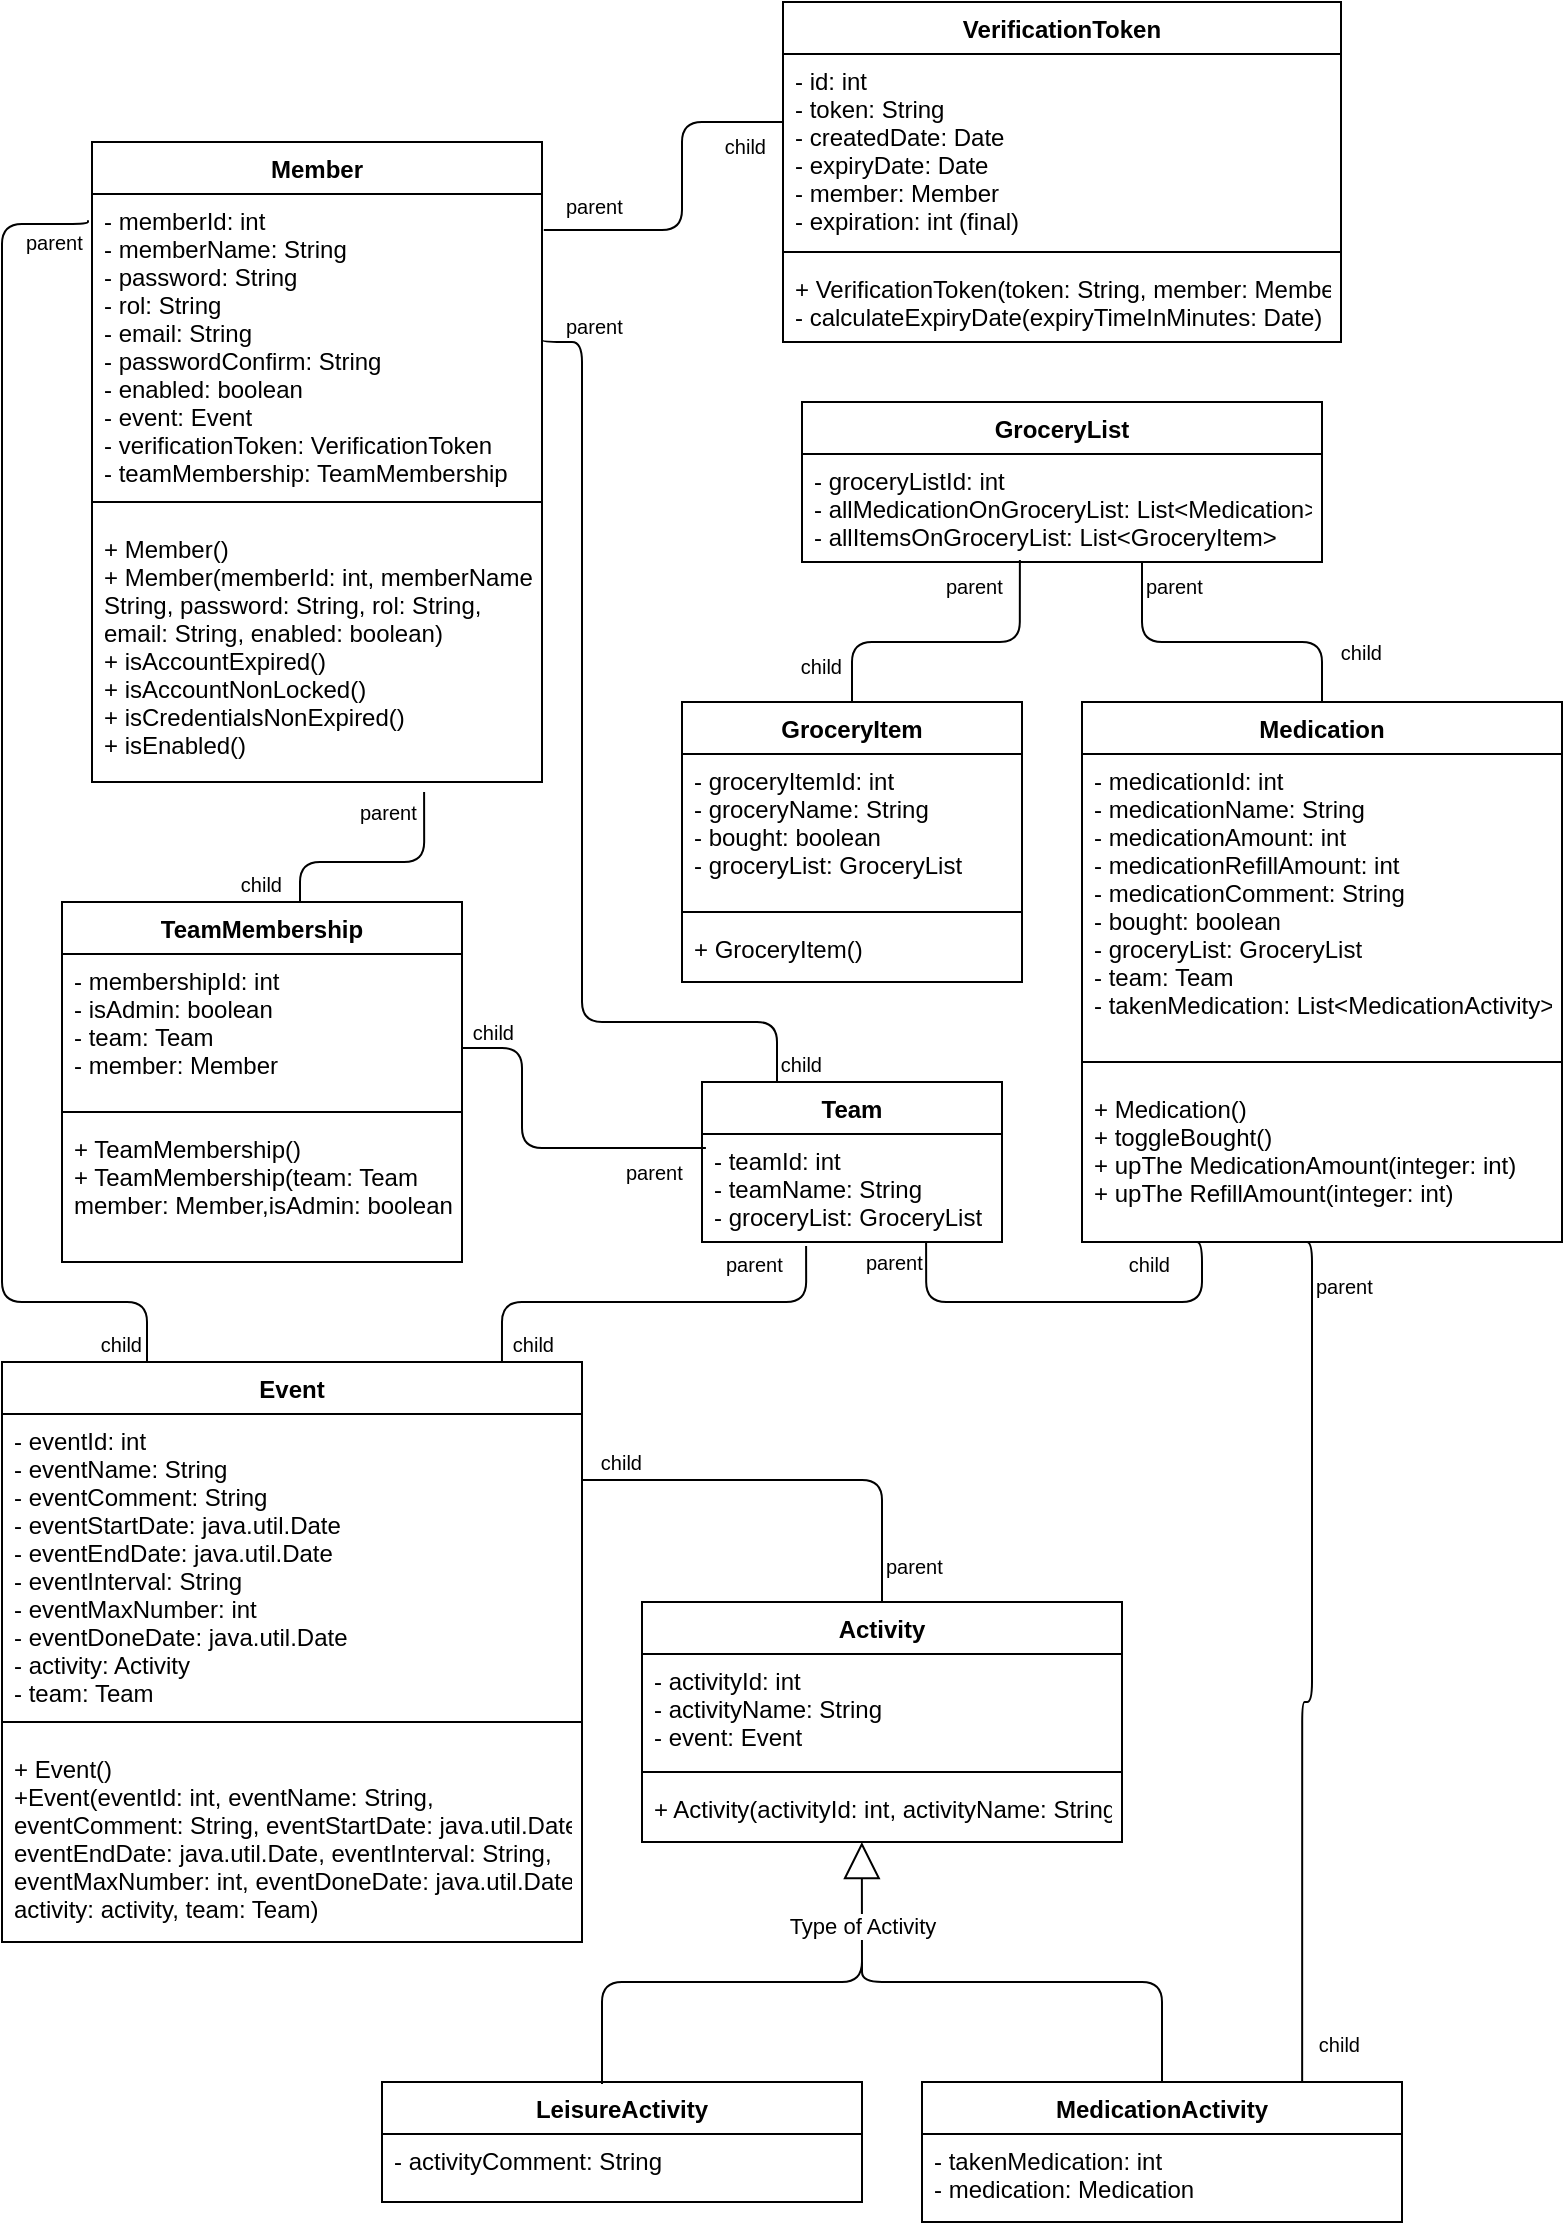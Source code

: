 <mxfile version="12.7.0" type="device"><diagram id="NTN5LHVNyU6EwuqLE52C" name="Page-1"><mxGraphModel dx="1038" dy="552" grid="1" gridSize="10" guides="1" tooltips="1" connect="1" arrows="1" fold="1" page="1" pageScale="1" pageWidth="827" pageHeight="1169" math="0" shadow="0"><root><mxCell id="0"/><mxCell id="1" parent="0"/><mxCell id="CPazjReugGjjzT76x_eo-3" value="Medication" style="swimlane;fontStyle=1;align=center;verticalAlign=top;childLayout=stackLayout;horizontal=1;startSize=26;horizontalStack=0;resizeParent=1;resizeParentMax=0;resizeLast=0;collapsible=1;marginBottom=0;" parent="1" vertex="1"><mxGeometry x="570" y="370" width="240" height="270" as="geometry"><mxRectangle x="180" y="110" width="90" height="26" as="alternateBounds"/></mxGeometry></mxCell><mxCell id="CPazjReugGjjzT76x_eo-4" value="- medicationId: int&#xA;- medicationName: String&#xA;- medicationAmount: int&#xA;- medicationRefillAmount: int&#xA;- medicationComment: String&#xA;- bought: boolean&#xA;- groceryList: GroceryList&#xA;- team: Team&#xA;- takenMedication: List&lt;MedicationActivity&gt;&#xA; &#xA;&#xA;&#xA;&#xA;&#xA;" style="text;strokeColor=none;fillColor=none;align=left;verticalAlign=top;spacingLeft=4;spacingRight=4;overflow=hidden;rotatable=0;points=[[0,0.5],[1,0.5]];portConstraint=eastwest;" parent="CPazjReugGjjzT76x_eo-3" vertex="1"><mxGeometry y="26" width="240" height="144" as="geometry"/></mxCell><mxCell id="CPazjReugGjjzT76x_eo-5" value="" style="line;strokeWidth=1;fillColor=none;align=left;verticalAlign=middle;spacingTop=-1;spacingLeft=3;spacingRight=3;rotatable=0;labelPosition=right;points=[];portConstraint=eastwest;" parent="CPazjReugGjjzT76x_eo-3" vertex="1"><mxGeometry y="170" width="240" height="20" as="geometry"/></mxCell><mxCell id="CPazjReugGjjzT76x_eo-6" value="+ Medication()&#xA;+ toggleBought()&#xA;+ upThe MedicationAmount(integer: int)&#xA;+ upThe RefillAmount(integer: int)&#xA;&#xA;" style="text;strokeColor=none;fillColor=none;align=left;verticalAlign=top;spacingLeft=4;spacingRight=4;overflow=hidden;rotatable=0;points=[[0,0.5],[1,0.5]];portConstraint=eastwest;" parent="CPazjReugGjjzT76x_eo-3" vertex="1"><mxGeometry y="190" width="240" height="80" as="geometry"/></mxCell><mxCell id="CPazjReugGjjzT76x_eo-11" value="Activity" style="swimlane;fontStyle=1;align=center;verticalAlign=top;childLayout=stackLayout;horizontal=1;startSize=26;horizontalStack=0;resizeParent=1;resizeParentMax=0;resizeLast=0;collapsible=1;marginBottom=0;" parent="1" vertex="1"><mxGeometry x="350" y="820" width="240" height="120" as="geometry"/></mxCell><mxCell id="CPazjReugGjjzT76x_eo-12" value="- activityId: int&#xA;- activityName: String&#xA;- event: Event&#xA;" style="text;strokeColor=none;fillColor=none;align=left;verticalAlign=top;spacingLeft=4;spacingRight=4;overflow=hidden;rotatable=0;points=[[0,0.5],[1,0.5]];portConstraint=eastwest;" parent="CPazjReugGjjzT76x_eo-11" vertex="1"><mxGeometry y="26" width="240" height="54" as="geometry"/></mxCell><mxCell id="CPazjReugGjjzT76x_eo-13" value="" style="line;strokeWidth=1;fillColor=none;align=left;verticalAlign=middle;spacingTop=-1;spacingLeft=3;spacingRight=3;rotatable=0;labelPosition=right;points=[];portConstraint=eastwest;" parent="CPazjReugGjjzT76x_eo-11" vertex="1"><mxGeometry y="80" width="240" height="10" as="geometry"/></mxCell><mxCell id="CPazjReugGjjzT76x_eo-14" value="+ Activity(activityId: int, activityName: String)" style="text;strokeColor=none;fillColor=none;align=left;verticalAlign=top;spacingLeft=4;spacingRight=4;overflow=hidden;rotatable=0;points=[[0,0.5],[1,0.5]];portConstraint=eastwest;" parent="CPazjReugGjjzT76x_eo-11" vertex="1"><mxGeometry y="90" width="240" height="30" as="geometry"/></mxCell><mxCell id="CPazjReugGjjzT76x_eo-15" value="LeisureActivity" style="swimlane;fontStyle=1;align=center;verticalAlign=top;childLayout=stackLayout;horizontal=1;startSize=26;horizontalStack=0;resizeParent=1;resizeParentMax=0;resizeLast=0;collapsible=1;marginBottom=0;" parent="1" vertex="1"><mxGeometry x="220" y="1060" width="240" height="60" as="geometry"/></mxCell><mxCell id="CPazjReugGjjzT76x_eo-16" value="- activityComment: String&#xA;" style="text;strokeColor=none;fillColor=none;align=left;verticalAlign=top;spacingLeft=4;spacingRight=4;overflow=hidden;rotatable=0;points=[[0,0.5],[1,0.5]];portConstraint=eastwest;" parent="CPazjReugGjjzT76x_eo-15" vertex="1"><mxGeometry y="26" width="240" height="34" as="geometry"/></mxCell><mxCell id="CPazjReugGjjzT76x_eo-17" value="" style="line;strokeWidth=1;fillColor=none;align=left;verticalAlign=middle;spacingTop=-1;spacingLeft=3;spacingRight=3;rotatable=0;labelPosition=right;points=[];portConstraint=eastwest;" parent="CPazjReugGjjzT76x_eo-15" vertex="1"><mxGeometry y="60" width="240" as="geometry"/></mxCell><mxCell id="CPazjReugGjjzT76x_eo-29" value="MedicationActivity" style="swimlane;fontStyle=1;align=center;verticalAlign=top;childLayout=stackLayout;horizontal=1;startSize=26;horizontalStack=0;resizeParent=1;resizeParentMax=0;resizeLast=0;collapsible=1;marginBottom=0;" parent="1" vertex="1"><mxGeometry x="490" y="1060" width="240" height="70" as="geometry"/></mxCell><mxCell id="CPazjReugGjjzT76x_eo-30" value="- takenMedication: int&#xA;- medication: Medication&#xA;&#xA;" style="text;strokeColor=none;fillColor=none;align=left;verticalAlign=top;spacingLeft=4;spacingRight=4;overflow=hidden;rotatable=0;points=[[0,0.5],[1,0.5]];portConstraint=eastwest;" parent="CPazjReugGjjzT76x_eo-29" vertex="1"><mxGeometry y="26" width="240" height="44" as="geometry"/></mxCell><mxCell id="CPazjReugGjjzT76x_eo-31" value="" style="line;strokeWidth=1;fillColor=none;align=left;verticalAlign=middle;spacingTop=-1;spacingLeft=3;spacingRight=3;rotatable=0;labelPosition=right;points=[];portConstraint=eastwest;" parent="CPazjReugGjjzT76x_eo-29" vertex="1"><mxGeometry y="70" width="240" as="geometry"/></mxCell><mxCell id="CPazjReugGjjzT76x_eo-32" value="Type of Activity" style="endArrow=block;endSize=16;endFill=0;html=1;entryX=0.458;entryY=1;entryDx=0;entryDy=0;entryPerimeter=0;" parent="1" target="CPazjReugGjjzT76x_eo-14" edge="1"><mxGeometry x="0.668" width="160" relative="1" as="geometry"><mxPoint x="330" y="1061" as="sourcePoint"/><mxPoint x="470" y="1000" as="targetPoint"/><Array as="points"><mxPoint x="330" y="1010"/><mxPoint x="460" y="1010"/></Array><mxPoint as="offset"/></mxGeometry></mxCell><mxCell id="CPazjReugGjjzT76x_eo-36" value="" style="endArrow=none;html=1;exitX=0.5;exitY=0;exitDx=0;exitDy=0;" parent="1" source="CPazjReugGjjzT76x_eo-29" edge="1"><mxGeometry width="50" height="50" relative="1" as="geometry"><mxPoint x="610" y="1050" as="sourcePoint"/><mxPoint x="460" y="1000" as="targetPoint"/><Array as="points"><mxPoint x="610" y="1010"/><mxPoint x="460" y="1010"/></Array></mxGeometry></mxCell><mxCell id="CPazjReugGjjzT76x_eo-53" value="GroceryList" style="swimlane;fontStyle=1;align=center;verticalAlign=top;childLayout=stackLayout;horizontal=1;startSize=26;horizontalStack=0;resizeParent=1;resizeParentMax=0;resizeLast=0;collapsible=1;marginBottom=0;" parent="1" vertex="1"><mxGeometry x="430" y="220" width="260" height="80" as="geometry"/></mxCell><mxCell id="CPazjReugGjjzT76x_eo-54" value="- groceryListId: int&#xA;- allMedicationOnGroceryList: List&lt;Medication&gt;&#xA;- allItemsOnGroceryList: List&lt;GroceryItem&gt;&#xA;" style="text;strokeColor=none;fillColor=none;align=left;verticalAlign=top;spacingLeft=4;spacingRight=4;overflow=hidden;rotatable=0;points=[[0,0.5],[1,0.5]];portConstraint=eastwest;" parent="CPazjReugGjjzT76x_eo-53" vertex="1"><mxGeometry y="26" width="260" height="54" as="geometry"/></mxCell><mxCell id="CPazjReugGjjzT76x_eo-55" value="" style="line;strokeWidth=1;fillColor=none;align=left;verticalAlign=middle;spacingTop=-1;spacingLeft=3;spacingRight=3;rotatable=0;labelPosition=right;points=[];portConstraint=eastwest;" parent="CPazjReugGjjzT76x_eo-53" vertex="1"><mxGeometry y="80" width="260" as="geometry"/></mxCell><mxCell id="CPazjReugGjjzT76x_eo-64" value="" style="endArrow=none;html=1;edgeStyle=orthogonalEdgeStyle;entryX=0.5;entryY=0;entryDx=0;entryDy=0;" parent="CPazjReugGjjzT76x_eo-53" edge="1" target="CPazjReugGjjzT76x_eo-3"><mxGeometry relative="1" as="geometry"><mxPoint x="170" y="80" as="sourcePoint"/><mxPoint x="348" y="186" as="targetPoint"/><Array as="points"><mxPoint x="170" y="120"/><mxPoint x="260" y="120"/></Array></mxGeometry></mxCell><mxCell id="CPazjReugGjjzT76x_eo-65" value="parent" style="resizable=0;html=1;align=left;verticalAlign=bottom;labelBackgroundColor=#ffffff;fontSize=10;" parent="CPazjReugGjjzT76x_eo-64" connectable="0" vertex="1"><mxGeometry x="-1" relative="1" as="geometry"><mxPoint y="20" as="offset"/></mxGeometry></mxCell><mxCell id="CPazjReugGjjzT76x_eo-66" value="child" style="resizable=0;html=1;align=right;verticalAlign=bottom;labelBackgroundColor=#ffffff;fontSize=10;" parent="CPazjReugGjjzT76x_eo-64" connectable="0" vertex="1"><mxGeometry x="1" relative="1" as="geometry"><mxPoint x="30" y="-16.1" as="offset"/></mxGeometry></mxCell><mxCell id="CPazjReugGjjzT76x_eo-56" value="VerificationToken" style="swimlane;fontStyle=1;align=center;verticalAlign=top;childLayout=stackLayout;horizontal=1;startSize=26;horizontalStack=0;resizeParent=1;resizeParentMax=0;resizeLast=0;collapsible=1;marginBottom=0;" parent="1" vertex="1"><mxGeometry x="420.5" y="20" width="279" height="170" as="geometry"><mxRectangle x="211" y="-130" width="50" height="40" as="alternateBounds"/></mxGeometry></mxCell><mxCell id="CPazjReugGjjzT76x_eo-57" value="- id: int&#xA;- token: String&#xA;- createdDate: Date&#xA;- expiryDate: Date&#xA;- member: Member&#xA;- expiration: int (final)&#xA;" style="text;strokeColor=none;fillColor=none;align=left;verticalAlign=top;spacingLeft=4;spacingRight=4;overflow=hidden;rotatable=0;points=[[0,0.5],[1,0.5]];portConstraint=eastwest;" parent="CPazjReugGjjzT76x_eo-56" vertex="1"><mxGeometry y="26" width="279" height="94" as="geometry"/></mxCell><mxCell id="CPazjReugGjjzT76x_eo-58" value="" style="line;strokeWidth=1;fillColor=none;align=left;verticalAlign=middle;spacingTop=-1;spacingLeft=3;spacingRight=3;rotatable=0;labelPosition=right;points=[];portConstraint=eastwest;" parent="CPazjReugGjjzT76x_eo-56" vertex="1"><mxGeometry y="120" width="279" height="10" as="geometry"/></mxCell><mxCell id="CPazjReugGjjzT76x_eo-59" value="+ VerificationToken(token: String, member: Member)&#xA;- calculateExpiryDate(expiryTimeInMinutes: Date)" style="text;strokeColor=none;fillColor=none;align=left;verticalAlign=top;spacingLeft=4;spacingRight=4;overflow=hidden;rotatable=0;points=[[0,0.5],[1,0.5]];portConstraint=eastwest;" parent="CPazjReugGjjzT76x_eo-56" vertex="1"><mxGeometry y="130" width="279" height="40" as="geometry"/></mxCell><mxCell id="CPazjReugGjjzT76x_eo-60" value="" style="endArrow=none;html=1;edgeStyle=orthogonalEdgeStyle;exitX=0.419;exitY=0.981;exitDx=0;exitDy=0;exitPerimeter=0;entryX=0.5;entryY=0;entryDx=0;entryDy=0;" parent="1" source="CPazjReugGjjzT76x_eo-54" target="IFwPFdPxC_AWi1Z4dlfN-63" edge="1"><mxGeometry relative="1" as="geometry"><mxPoint x="360" y="350" as="sourcePoint"/><mxPoint x="360" y="340" as="targetPoint"/><Array as="points"><mxPoint x="539" y="340"/><mxPoint x="455" y="340"/></Array></mxGeometry></mxCell><mxCell id="CPazjReugGjjzT76x_eo-61" value="parent" style="resizable=0;html=1;align=left;verticalAlign=bottom;labelBackgroundColor=#ffffff;fontSize=10;" parent="CPazjReugGjjzT76x_eo-60" connectable="0" vertex="1"><mxGeometry x="-1" relative="1" as="geometry"><mxPoint x="-38.94" y="21.03" as="offset"/></mxGeometry></mxCell><mxCell id="CPazjReugGjjzT76x_eo-62" value="child" style="resizable=0;html=1;align=right;verticalAlign=bottom;labelBackgroundColor=#ffffff;fontSize=10;" parent="CPazjReugGjjzT76x_eo-60" connectable="0" vertex="1"><mxGeometry x="1" relative="1" as="geometry"><mxPoint x="-5" y="-10.07" as="offset"/></mxGeometry></mxCell><mxCell id="IFwPFdPxC_AWi1Z4dlfN-9" value="" style="endArrow=none;html=1;edgeStyle=orthogonalEdgeStyle;entryX=0.792;entryY=0;entryDx=0;entryDy=0;entryPerimeter=0;exitX=0.458;exitY=1;exitDx=0;exitDy=0;exitPerimeter=0;" edge="1" parent="1" source="CPazjReugGjjzT76x_eo-6" target="CPazjReugGjjzT76x_eo-29"><mxGeometry relative="1" as="geometry"><mxPoint x="685" y="750" as="sourcePoint"/><mxPoint x="840" y="860" as="targetPoint"/><Array as="points"><mxPoint x="685" y="870"/><mxPoint x="680" y="870"/></Array></mxGeometry></mxCell><mxCell id="IFwPFdPxC_AWi1Z4dlfN-10" value="parent" style="resizable=0;html=1;align=left;verticalAlign=bottom;labelBackgroundColor=#ffffff;fontSize=10;" connectable="0" vertex="1" parent="IFwPFdPxC_AWi1Z4dlfN-9"><mxGeometry x="-1" relative="1" as="geometry"><mxPoint x="5" y="30" as="offset"/></mxGeometry></mxCell><mxCell id="IFwPFdPxC_AWi1Z4dlfN-11" value="child" style="resizable=0;html=1;align=right;verticalAlign=bottom;labelBackgroundColor=#ffffff;fontSize=10;" connectable="0" vertex="1" parent="IFwPFdPxC_AWi1Z4dlfN-9"><mxGeometry x="1" relative="1" as="geometry"><mxPoint x="29.92" y="-10.1" as="offset"/></mxGeometry></mxCell><mxCell id="IFwPFdPxC_AWi1Z4dlfN-12" value="Event" style="swimlane;fontStyle=1;align=center;verticalAlign=top;childLayout=stackLayout;horizontal=1;startSize=26;horizontalStack=0;resizeParent=1;resizeParentMax=0;resizeLast=0;collapsible=1;marginBottom=0;" vertex="1" parent="1"><mxGeometry x="30" y="700" width="290" height="290" as="geometry"><mxRectangle x="180" y="110" width="90" height="26" as="alternateBounds"/></mxGeometry></mxCell><mxCell id="IFwPFdPxC_AWi1Z4dlfN-13" value="- eventId: int&#xA;- eventName: String&#xA;- eventComment: String&#xA;- eventStartDate: java.util.Date&#xA;- eventEndDate: java.util.Date&#xA;- eventInterval: String&#xA;- eventMaxNumber: int&#xA;- eventDoneDate: java.util.Date&#xA;- activity: Activity&#xA;- team: Team &#xA;&#xA;" style="text;strokeColor=none;fillColor=none;align=left;verticalAlign=top;spacingLeft=4;spacingRight=4;overflow=hidden;rotatable=0;points=[[0,0.5],[1,0.5]];portConstraint=eastwest;" vertex="1" parent="IFwPFdPxC_AWi1Z4dlfN-12"><mxGeometry y="26" width="290" height="144" as="geometry"/></mxCell><mxCell id="IFwPFdPxC_AWi1Z4dlfN-14" value="" style="line;strokeWidth=1;fillColor=none;align=left;verticalAlign=middle;spacingTop=-1;spacingLeft=3;spacingRight=3;rotatable=0;labelPosition=right;points=[];portConstraint=eastwest;" vertex="1" parent="IFwPFdPxC_AWi1Z4dlfN-12"><mxGeometry y="170" width="290" height="20" as="geometry"/></mxCell><mxCell id="IFwPFdPxC_AWi1Z4dlfN-15" value="+ Event()&#xA;+Event(eventId: int, eventName: String,&#xA;eventComment: String, eventStartDate: java.util.Date,&#xA;eventEndDate: java.util.Date, eventInterval: String,&#xA;eventMaxNumber: int, eventDoneDate: java.util.Date,&#xA;activity: activity, team: Team)&#xA; &#xA;&#xA;&#xA;&#xA;&#xA;&#xA;&#xA;&#xA;&#xA;" style="text;strokeColor=none;fillColor=none;align=left;verticalAlign=top;spacingLeft=4;spacingRight=4;overflow=hidden;rotatable=0;points=[[0,0.5],[1,0.5]];portConstraint=eastwest;" vertex="1" parent="IFwPFdPxC_AWi1Z4dlfN-12"><mxGeometry y="190" width="290" height="100" as="geometry"/></mxCell><mxCell id="IFwPFdPxC_AWi1Z4dlfN-16" value="" style="endArrow=none;html=1;edgeStyle=orthogonalEdgeStyle;exitX=0.5;exitY=0;exitDx=0;exitDy=0;entryX=1;entryY=0.229;entryDx=0;entryDy=0;entryPerimeter=0;" edge="1" parent="1" source="CPazjReugGjjzT76x_eo-11" target="IFwPFdPxC_AWi1Z4dlfN-13"><mxGeometry relative="1" as="geometry"><mxPoint x="320" y="750" as="sourcePoint"/><mxPoint x="350" y="730" as="targetPoint"/></mxGeometry></mxCell><mxCell id="IFwPFdPxC_AWi1Z4dlfN-17" value="parent" style="resizable=0;html=1;align=left;verticalAlign=bottom;labelBackgroundColor=#ffffff;fontSize=10;" connectable="0" vertex="1" parent="IFwPFdPxC_AWi1Z4dlfN-16"><mxGeometry x="-1" relative="1" as="geometry"><mxPoint y="-10" as="offset"/></mxGeometry></mxCell><mxCell id="IFwPFdPxC_AWi1Z4dlfN-18" value="child" style="resizable=0;html=1;align=right;verticalAlign=bottom;labelBackgroundColor=#ffffff;fontSize=10;" connectable="0" vertex="1" parent="IFwPFdPxC_AWi1Z4dlfN-16"><mxGeometry x="1" relative="1" as="geometry"><mxPoint x="30" as="offset"/></mxGeometry></mxCell><mxCell id="IFwPFdPxC_AWi1Z4dlfN-20" value="TeamMembership" style="swimlane;fontStyle=1;align=center;verticalAlign=top;childLayout=stackLayout;horizontal=1;startSize=26;horizontalStack=0;resizeParent=1;resizeParentMax=0;resizeLast=0;collapsible=1;marginBottom=0;" vertex="1" parent="1"><mxGeometry x="60" y="470" width="200" height="180" as="geometry"/></mxCell><mxCell id="IFwPFdPxC_AWi1Z4dlfN-21" value="- membershipId: int&#xA;- isAdmin: boolean&#xA;- team: Team&#xA;- member: Member&#xA;&#xA;&#xA;" style="text;strokeColor=none;fillColor=none;align=left;verticalAlign=top;spacingLeft=4;spacingRight=4;overflow=hidden;rotatable=0;points=[[0,0.5],[1,0.5]];portConstraint=eastwest;" vertex="1" parent="IFwPFdPxC_AWi1Z4dlfN-20"><mxGeometry y="26" width="200" height="74" as="geometry"/></mxCell><mxCell id="IFwPFdPxC_AWi1Z4dlfN-22" value="" style="line;strokeWidth=1;fillColor=none;align=left;verticalAlign=middle;spacingTop=-1;spacingLeft=3;spacingRight=3;rotatable=0;labelPosition=right;points=[];portConstraint=eastwest;" vertex="1" parent="IFwPFdPxC_AWi1Z4dlfN-20"><mxGeometry y="100" width="200" height="10" as="geometry"/></mxCell><mxCell id="IFwPFdPxC_AWi1Z4dlfN-23" value="+ TeamMembership()&#xA;+ TeamMembership(team: Team&#xA; member: Member,isAdmin: boolean)&#xA;" style="text;strokeColor=none;fillColor=none;align=left;verticalAlign=top;spacingLeft=4;spacingRight=4;overflow=hidden;rotatable=0;points=[[0,0.5],[1,0.5]];portConstraint=eastwest;" vertex="1" parent="IFwPFdPxC_AWi1Z4dlfN-20"><mxGeometry y="110" width="200" height="70" as="geometry"/></mxCell><mxCell id="IFwPFdPxC_AWi1Z4dlfN-30" value="Team" style="swimlane;fontStyle=1;align=center;verticalAlign=top;childLayout=stackLayout;horizontal=1;startSize=26;horizontalStack=0;resizeParent=1;resizeParentMax=0;resizeLast=0;collapsible=1;marginBottom=0;" vertex="1" parent="1"><mxGeometry x="380" y="560" width="150" height="80" as="geometry"/></mxCell><mxCell id="IFwPFdPxC_AWi1Z4dlfN-31" value="- teamId: int&#xA;- teamName: String&#xA;- groceryList: GroceryList" style="text;strokeColor=none;fillColor=none;align=left;verticalAlign=top;spacingLeft=4;spacingRight=4;overflow=hidden;rotatable=0;points=[[0,0.5],[1,0.5]];portConstraint=eastwest;" vertex="1" parent="IFwPFdPxC_AWi1Z4dlfN-30"><mxGeometry y="26" width="150" height="54" as="geometry"/></mxCell><mxCell id="IFwPFdPxC_AWi1Z4dlfN-32" value="" style="line;strokeWidth=1;fillColor=none;align=left;verticalAlign=middle;spacingTop=-1;spacingLeft=3;spacingRight=3;rotatable=0;labelPosition=right;points=[];portConstraint=eastwest;" vertex="1" parent="IFwPFdPxC_AWi1Z4dlfN-30"><mxGeometry y="80" width="150" as="geometry"/></mxCell><mxCell id="IFwPFdPxC_AWi1Z4dlfN-36" value="" style="endArrow=none;html=1;edgeStyle=orthogonalEdgeStyle;exitX=0.013;exitY=0.13;exitDx=0;exitDy=0;exitPerimeter=0;" edge="1" parent="1" source="IFwPFdPxC_AWi1Z4dlfN-31"><mxGeometry relative="1" as="geometry"><mxPoint x="340" y="490" as="sourcePoint"/><mxPoint x="260" y="543" as="targetPoint"/><Array as="points"><mxPoint x="290" y="593"/><mxPoint x="290" y="543"/></Array></mxGeometry></mxCell><mxCell id="IFwPFdPxC_AWi1Z4dlfN-37" value="parent" style="resizable=0;html=1;align=left;verticalAlign=bottom;labelBackgroundColor=#ffffff;fontSize=10;" connectable="0" vertex="1" parent="IFwPFdPxC_AWi1Z4dlfN-36"><mxGeometry x="-1" relative="1" as="geometry"><mxPoint x="-41.95" y="20" as="offset"/></mxGeometry></mxCell><mxCell id="IFwPFdPxC_AWi1Z4dlfN-38" value="child" style="resizable=0;html=1;align=right;verticalAlign=bottom;labelBackgroundColor=#ffffff;fontSize=10;" connectable="0" vertex="1" parent="IFwPFdPxC_AWi1Z4dlfN-36"><mxGeometry x="1" relative="1" as="geometry"><mxPoint x="26.05" as="offset"/></mxGeometry></mxCell><mxCell id="IFwPFdPxC_AWi1Z4dlfN-43" value="" style="endArrow=none;html=1;edgeStyle=orthogonalEdgeStyle;exitX=0.347;exitY=1.037;exitDx=0;exitDy=0;exitPerimeter=0;entryX=0.862;entryY=0;entryDx=0;entryDy=0;entryPerimeter=0;" edge="1" parent="1" source="IFwPFdPxC_AWi1Z4dlfN-31" target="IFwPFdPxC_AWi1Z4dlfN-12"><mxGeometry relative="1" as="geometry"><mxPoint x="441.95" y="650.02" as="sourcePoint"/><mxPoint x="320" y="650" as="targetPoint"/><Array as="points"><mxPoint x="432" y="670"/><mxPoint x="280" y="670"/></Array></mxGeometry></mxCell><mxCell id="IFwPFdPxC_AWi1Z4dlfN-44" value="parent" style="resizable=0;html=1;align=left;verticalAlign=bottom;labelBackgroundColor=#ffffff;fontSize=10;" connectable="0" vertex="1" parent="IFwPFdPxC_AWi1Z4dlfN-43"><mxGeometry x="-1" relative="1" as="geometry"><mxPoint x="-42.05" y="18" as="offset"/></mxGeometry></mxCell><mxCell id="IFwPFdPxC_AWi1Z4dlfN-45" value="child" style="resizable=0;html=1;align=right;verticalAlign=bottom;labelBackgroundColor=#ffffff;fontSize=10;" connectable="0" vertex="1" parent="IFwPFdPxC_AWi1Z4dlfN-43"><mxGeometry x="1" relative="1" as="geometry"><mxPoint x="26.05" as="offset"/></mxGeometry></mxCell><mxCell id="IFwPFdPxC_AWi1Z4dlfN-46" value="" style="endArrow=none;html=1;edgeStyle=orthogonalEdgeStyle;exitX=0.747;exitY=1;exitDx=0;exitDy=0;exitPerimeter=0;entryX=0.229;entryY=1;entryDx=0;entryDy=0;entryPerimeter=0;" edge="1" parent="1" source="IFwPFdPxC_AWi1Z4dlfN-31" target="CPazjReugGjjzT76x_eo-6"><mxGeometry relative="1" as="geometry"><mxPoint x="492.07" y="589.998" as="sourcePoint"/><mxPoint x="630" y="630" as="targetPoint"/><Array as="points"><mxPoint x="492" y="670"/><mxPoint x="630" y="670"/></Array></mxGeometry></mxCell><mxCell id="IFwPFdPxC_AWi1Z4dlfN-47" value="parent" style="resizable=0;html=1;align=left;verticalAlign=bottom;labelBackgroundColor=#ffffff;fontSize=10;" connectable="0" vertex="1" parent="IFwPFdPxC_AWi1Z4dlfN-46"><mxGeometry x="-1" relative="1" as="geometry"><mxPoint x="-32.05" y="18" as="offset"/></mxGeometry></mxCell><mxCell id="IFwPFdPxC_AWi1Z4dlfN-48" value="child" style="resizable=0;html=1;align=right;verticalAlign=bottom;labelBackgroundColor=#ffffff;fontSize=10;" connectable="0" vertex="1" parent="IFwPFdPxC_AWi1Z4dlfN-46"><mxGeometry x="1" relative="1" as="geometry"><mxPoint x="-10" y="19.1" as="offset"/></mxGeometry></mxCell><mxCell id="IFwPFdPxC_AWi1Z4dlfN-49" value="Member" style="swimlane;fontStyle=1;align=center;verticalAlign=top;childLayout=stackLayout;horizontal=1;startSize=26;horizontalStack=0;resizeParent=1;resizeParentMax=0;resizeLast=0;collapsible=1;marginBottom=0;" vertex="1" parent="1"><mxGeometry x="75" y="90" width="225" height="320" as="geometry"/></mxCell><mxCell id="IFwPFdPxC_AWi1Z4dlfN-50" value="- memberId: int&#xA;- memberName: String&#xA;- password: String&#xA;- rol: String&#xA;- email: String&#xA;- passwordConfirm: String&#xA;- enabled: boolean&#xA;- event: Event&#xA;- verificationToken: VerificationToken&#xA;- teamMembership: TeamMembership&#xA;&#xA;&#xA;&#xA;" style="text;strokeColor=none;fillColor=none;align=left;verticalAlign=top;spacingLeft=4;spacingRight=4;overflow=hidden;rotatable=0;points=[[0,0.5],[1,0.5]];portConstraint=eastwest;" vertex="1" parent="IFwPFdPxC_AWi1Z4dlfN-49"><mxGeometry y="26" width="225" height="144" as="geometry"/></mxCell><mxCell id="IFwPFdPxC_AWi1Z4dlfN-51" value="" style="line;strokeWidth=1;fillColor=none;align=left;verticalAlign=middle;spacingTop=-1;spacingLeft=3;spacingRight=3;rotatable=0;labelPosition=right;points=[];portConstraint=eastwest;" vertex="1" parent="IFwPFdPxC_AWi1Z4dlfN-49"><mxGeometry y="170" width="225" height="20" as="geometry"/></mxCell><mxCell id="IFwPFdPxC_AWi1Z4dlfN-52" value="+ Member()&#xA;+ Member(memberId: int, memberName&#xA;String, password: String, rol: String,&#xA;email: String, enabled: boolean)&#xA;+ isAccountExpired()&#xA;+ isAccountNonLocked()&#xA;+ isCredentialsNonExpired()&#xA;+ isEnabled()&#xA;" style="text;strokeColor=none;fillColor=none;align=left;verticalAlign=top;spacingLeft=4;spacingRight=4;overflow=hidden;rotatable=0;points=[[0,0.5],[1,0.5]];portConstraint=eastwest;" vertex="1" parent="IFwPFdPxC_AWi1Z4dlfN-49"><mxGeometry y="190" width="225" height="130" as="geometry"/></mxCell><mxCell id="IFwPFdPxC_AWi1Z4dlfN-57" value="" style="endArrow=none;html=1;edgeStyle=orthogonalEdgeStyle;exitX=0.738;exitY=1.038;exitDx=0;exitDy=0;exitPerimeter=0;" edge="1" parent="IFwPFdPxC_AWi1Z4dlfN-49" source="IFwPFdPxC_AWi1Z4dlfN-52"><mxGeometry relative="1" as="geometry"><mxPoint x="199" y="341" as="sourcePoint"/><mxPoint x="104" y="380" as="targetPoint"/><Array as="points"><mxPoint x="166" y="360"/><mxPoint x="104" y="360"/></Array></mxGeometry></mxCell><mxCell id="IFwPFdPxC_AWi1Z4dlfN-58" value="parent" style="resizable=0;html=1;align=left;verticalAlign=bottom;labelBackgroundColor=#ffffff;fontSize=10;" connectable="0" vertex="1" parent="IFwPFdPxC_AWi1Z4dlfN-57"><mxGeometry x="-1" relative="1" as="geometry"><mxPoint x="-34" y="19" as="offset"/></mxGeometry></mxCell><mxCell id="IFwPFdPxC_AWi1Z4dlfN-59" value="child" style="resizable=0;html=1;align=right;verticalAlign=bottom;labelBackgroundColor=#ffffff;fontSize=10;" connectable="0" vertex="1" parent="IFwPFdPxC_AWi1Z4dlfN-57"><mxGeometry x="1" relative="1" as="geometry"><mxPoint x="-9" y="0.02" as="offset"/></mxGeometry></mxCell><mxCell id="IFwPFdPxC_AWi1Z4dlfN-54" value="" style="endArrow=none;html=1;edgeStyle=orthogonalEdgeStyle;entryX=0.25;entryY=0;entryDx=0;entryDy=0;exitX=1;exitY=0.5;exitDx=0;exitDy=0;" edge="1" parent="1" source="IFwPFdPxC_AWi1Z4dlfN-50" target="IFwPFdPxC_AWi1Z4dlfN-30"><mxGeometry relative="1" as="geometry"><mxPoint x="300" y="120" as="sourcePoint"/><mxPoint x="420" y="500" as="targetPoint"/><Array as="points"><mxPoint x="300" y="190"/><mxPoint x="320" y="190"/><mxPoint x="320" y="530"/><mxPoint x="418" y="530"/></Array></mxGeometry></mxCell><mxCell id="IFwPFdPxC_AWi1Z4dlfN-55" value="parent" style="resizable=0;html=1;align=left;verticalAlign=bottom;labelBackgroundColor=#ffffff;fontSize=10;" connectable="0" vertex="1" parent="IFwPFdPxC_AWi1Z4dlfN-54"><mxGeometry x="-1" relative="1" as="geometry"><mxPoint x="10" y="2" as="offset"/></mxGeometry></mxCell><mxCell id="IFwPFdPxC_AWi1Z4dlfN-56" value="child" style="resizable=0;html=1;align=right;verticalAlign=bottom;labelBackgroundColor=#ffffff;fontSize=10;" connectable="0" vertex="1" parent="IFwPFdPxC_AWi1Z4dlfN-54"><mxGeometry x="1" relative="1" as="geometry"><mxPoint x="22.5" y="-0.5" as="offset"/></mxGeometry></mxCell><mxCell id="IFwPFdPxC_AWi1Z4dlfN-60" value="" style="endArrow=none;html=1;edgeStyle=orthogonalEdgeStyle;exitX=-0.009;exitY=0.091;exitDx=0;exitDy=0;exitPerimeter=0;entryX=0.25;entryY=0;entryDx=0;entryDy=0;" edge="1" parent="1" source="IFwPFdPxC_AWi1Z4dlfN-50" target="IFwPFdPxC_AWi1Z4dlfN-12"><mxGeometry relative="1" as="geometry"><mxPoint x="103.94" y="430.004" as="sourcePoint"/><mxPoint x="104" y="680" as="targetPoint"/><Array as="points"><mxPoint x="30" y="131"/><mxPoint x="30" y="670"/><mxPoint x="103" y="670"/></Array></mxGeometry></mxCell><mxCell id="IFwPFdPxC_AWi1Z4dlfN-61" value="parent" style="resizable=0;html=1;align=left;verticalAlign=bottom;labelBackgroundColor=#ffffff;fontSize=10;" connectable="0" vertex="1" parent="IFwPFdPxC_AWi1Z4dlfN-60"><mxGeometry x="-1" relative="1" as="geometry"><mxPoint x="-32.97" y="19.08" as="offset"/></mxGeometry></mxCell><mxCell id="IFwPFdPxC_AWi1Z4dlfN-62" value="child" style="resizable=0;html=1;align=right;verticalAlign=bottom;labelBackgroundColor=#ffffff;fontSize=10;" connectable="0" vertex="1" parent="IFwPFdPxC_AWi1Z4dlfN-60"><mxGeometry x="1" relative="1" as="geometry"><mxPoint x="-2.5" y="-0.42" as="offset"/></mxGeometry></mxCell><mxCell id="IFwPFdPxC_AWi1Z4dlfN-63" value="GroceryItem" style="swimlane;fontStyle=1;align=center;verticalAlign=top;childLayout=stackLayout;horizontal=1;startSize=26;horizontalStack=0;resizeParent=1;resizeParentMax=0;resizeLast=0;collapsible=1;marginBottom=0;" vertex="1" parent="1"><mxGeometry x="370" y="370" width="170" height="140" as="geometry"/></mxCell><mxCell id="IFwPFdPxC_AWi1Z4dlfN-64" value="- groceryItemId: int&#xA;- groceryName: String&#xA;- bought: boolean&#xA;- groceryList: GroceryList&#xA;&#xA;" style="text;strokeColor=none;fillColor=none;align=left;verticalAlign=top;spacingLeft=4;spacingRight=4;overflow=hidden;rotatable=0;points=[[0,0.5],[1,0.5]];portConstraint=eastwest;" vertex="1" parent="IFwPFdPxC_AWi1Z4dlfN-63"><mxGeometry y="26" width="170" height="74" as="geometry"/></mxCell><mxCell id="IFwPFdPxC_AWi1Z4dlfN-65" value="" style="line;strokeWidth=1;fillColor=none;align=left;verticalAlign=middle;spacingTop=-1;spacingLeft=3;spacingRight=3;rotatable=0;labelPosition=right;points=[];portConstraint=eastwest;" vertex="1" parent="IFwPFdPxC_AWi1Z4dlfN-63"><mxGeometry y="100" width="170" height="10" as="geometry"/></mxCell><mxCell id="IFwPFdPxC_AWi1Z4dlfN-66" value="+ GroceryItem()" style="text;strokeColor=none;fillColor=none;align=left;verticalAlign=top;spacingLeft=4;spacingRight=4;overflow=hidden;rotatable=0;points=[[0,0.5],[1,0.5]];portConstraint=eastwest;" vertex="1" parent="IFwPFdPxC_AWi1Z4dlfN-63"><mxGeometry y="110" width="170" height="30" as="geometry"/></mxCell><mxCell id="IFwPFdPxC_AWi1Z4dlfN-73" value="" style="endArrow=none;html=1;edgeStyle=orthogonalEdgeStyle;exitX=1.004;exitY=0.125;exitDx=0;exitDy=0;exitPerimeter=0;" edge="1" parent="1" source="IFwPFdPxC_AWi1Z4dlfN-50" target="CPazjReugGjjzT76x_eo-57"><mxGeometry relative="1" as="geometry"><mxPoint x="330.5" y="120" as="sourcePoint"/><mxPoint x="410" y="80" as="targetPoint"/><Array as="points"><mxPoint x="370" y="134"/><mxPoint x="370" y="80"/></Array></mxGeometry></mxCell><mxCell id="IFwPFdPxC_AWi1Z4dlfN-74" value="parent" style="resizable=0;html=1;align=left;verticalAlign=bottom;labelBackgroundColor=#ffffff;fontSize=10;" connectable="0" vertex="1" parent="IFwPFdPxC_AWi1Z4dlfN-73"><mxGeometry x="-1" relative="1" as="geometry"><mxPoint x="9.1" y="-4" as="offset"/></mxGeometry></mxCell><mxCell id="IFwPFdPxC_AWi1Z4dlfN-75" value="child" style="resizable=0;html=1;align=right;verticalAlign=bottom;labelBackgroundColor=#ffffff;fontSize=10;direction=west;" connectable="0" vertex="1" parent="IFwPFdPxC_AWi1Z4dlfN-73"><mxGeometry x="1" relative="1" as="geometry"><mxPoint x="-7.9" y="20" as="offset"/></mxGeometry></mxCell></root></mxGraphModel></diagram></mxfile>